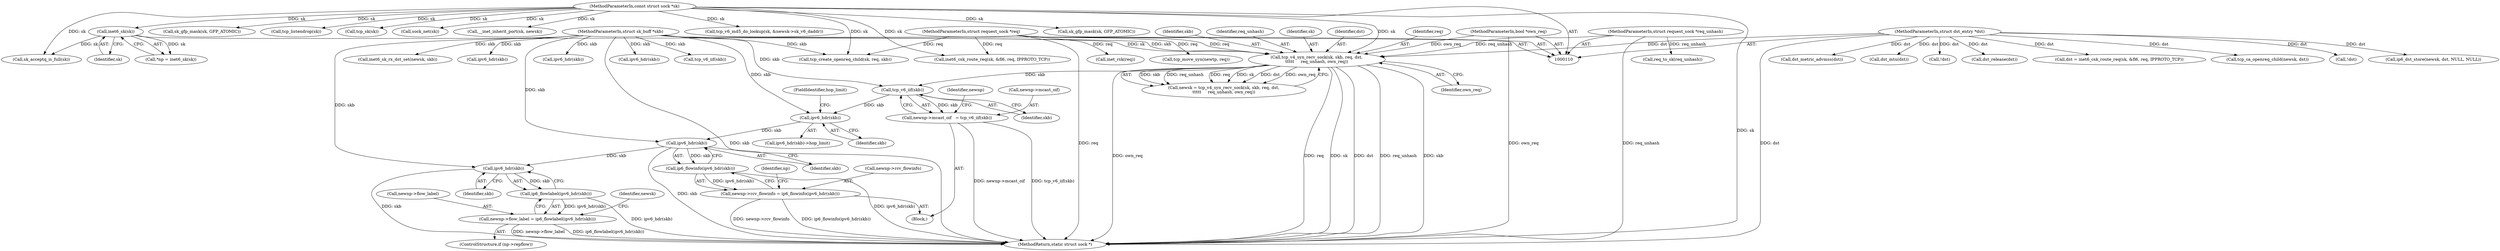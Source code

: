 digraph "0_linux_83eaddab4378db256d00d295bda6ca997cd13a52_0@pointer" {
"1000239" [label="(Call,tcp_v6_iif(skb))"];
"1000142" [label="(Call,tcp_v4_syn_recv_sock(sk, skb, req, dst,\n\t\t\t\t\t     req_unhash, own_req))"];
"1000123" [label="(Call,inet6_sk(sk))"];
"1000111" [label="(MethodParameterIn,const struct sock *sk)"];
"1000112" [label="(MethodParameterIn,struct sk_buff *skb)"];
"1000113" [label="(MethodParameterIn,struct request_sock *req)"];
"1000114" [label="(MethodParameterIn,struct dst_entry *dst)"];
"1000115" [label="(MethodParameterIn,struct request_sock *req_unhash)"];
"1000116" [label="(MethodParameterIn,bool *own_req)"];
"1000235" [label="(Call,newnp->mcast_oif   = tcp_v6_iif(skb))"];
"1000246" [label="(Call,ipv6_hdr(skb))"];
"1000254" [label="(Call,ipv6_hdr(skb))"];
"1000253" [label="(Call,ip6_flowinfo(ipv6_hdr(skb)))"];
"1000249" [label="(Call,newnp->rcv_flowinfo = ip6_flowinfo(ipv6_hdr(skb)))"];
"1000265" [label="(Call,ipv6_hdr(skb))"];
"1000264" [label="(Call,ip6_flowlabel(ipv6_hdr(skb)))"];
"1000260" [label="(Call,newnp->flow_label = ip6_flowlabel(ipv6_hdr(skb)))"];
"1000433" [label="(Call,ipv6_hdr(skb))"];
"1000559" [label="(Call,sk_gfp_mask(sk, GFP_ATOMIC))"];
"1000249" [label="(Call,newnp->rcv_flowinfo = ip6_flowinfo(ipv6_hdr(skb)))"];
"1000116" [label="(MethodParameterIn,bool *own_req)"];
"1000268" [label="(Identifier,newsk)"];
"1000265" [label="(Call,ipv6_hdr(skb))"];
"1000142" [label="(Call,tcp_v4_syn_recv_sock(sk, skb, req, dst,\n\t\t\t\t\t     req_unhash, own_req))"];
"1000111" [label="(MethodParameterIn,const struct sock *sk)"];
"1000277" [label="(Call,inet_rsk(req))"];
"1000247" [label="(Identifier,skb)"];
"1000638" [label="(Call,tcp_listendrop(sk))"];
"1000513" [label="(Call,tcp_sk(sk))"];
"1000515" [label="(Call,dst_metric_advmss(dst))"];
"1000145" [label="(Identifier,req)"];
"1000235" [label="(Call,newnp->mcast_oif   = tcp_v6_iif(skb))"];
"1000243" [label="(Identifier,newnp)"];
"1000114" [label="(MethodParameterIn,struct dst_entry *dst)"];
"1000264" [label="(Call,ip6_flowlabel(ipv6_hdr(skb)))"];
"1000115" [label="(MethodParameterIn,struct request_sock *req_unhash)"];
"1000144" [label="(Identifier,skb)"];
"1000631" [label="(Call,sock_net(sk))"];
"1000579" [label="(Call,req_to_sk(req_unhash))"];
"1000585" [label="(Call,tcp_move_syn(newtp, req))"];
"1000266" [label="(Identifier,skb)"];
"1000564" [label="(Call,__inet_inherit_port(sk, newsk))"];
"1000426" [label="(Call,tcp_v6_iif(skb))"];
"1000506" [label="(Call,dst_mtu(dst))"];
"1000240" [label="(Identifier,skb)"];
"1000124" [label="(Identifier,sk)"];
"1000284" [label="(Call,!dst)"];
"1000113" [label="(MethodParameterIn,struct request_sock *req)"];
"1000140" [label="(Call,newsk = tcp_v4_syn_recv_sock(sk, skb, req, dst,\n\t\t\t\t\t     req_unhash, own_req))"];
"1000319" [label="(Call,inet6_sk_rx_dst_set(newsk, skb))"];
"1000236" [label="(Call,newnp->mcast_oif)"];
"1000253" [label="(Call,ip6_flowinfo(ipv6_hdr(skb)))"];
"1000255" [label="(Identifier,skb)"];
"1000258" [label="(Identifier,np)"];
"1000256" [label="(ControlStructure,if (np->repflow))"];
"1000123" [label="(Call,inet6_sk(sk))"];
"1000254" [label="(Call,ipv6_hdr(skb))"];
"1000260" [label="(Call,newnp->flow_label = ip6_flowlabel(ipv6_hdr(skb)))"];
"1000147" [label="(Identifier,req_unhash)"];
"1000301" [label="(Call,tcp_create_openreq_child(sk, req, skb))"];
"1000441" [label="(Call,ipv6_hdr(skb))"];
"1000635" [label="(Call,dst_release(dst))"];
"1000112" [label="(MethodParameterIn,struct sk_buff *skb)"];
"1000246" [label="(Call,ipv6_hdr(skb))"];
"1000287" [label="(Call,dst = inet6_csk_route_req(sk, &fl6, req, IPPROTO_TCP))"];
"1000239" [label="(Call,tcp_v6_iif(skb))"];
"1000535" [label="(Call,tcp_v6_md5_do_lookup(sk, &newsk->sk_v6_daddr))"];
"1000280" [label="(Call,sk_acceptq_is_full(sk))"];
"1000642" [label="(MethodReturn,static struct sock *)"];
"1000289" [label="(Call,inet6_csk_route_req(sk, &fl6, req, IPPROTO_TCP))"];
"1000501" [label="(Call,tcp_ca_openreq_child(newsk, dst))"];
"1000261" [label="(Call,newnp->flow_label)"];
"1000245" [label="(Call,ipv6_hdr(skb)->hop_limit)"];
"1000601" [label="(Call,sk_gfp_mask(sk, GFP_ATOMIC))"];
"1000296" [label="(Call,!dst)"];
"1000250" [label="(Call,newnp->rcv_flowinfo)"];
"1000148" [label="(Identifier,own_req)"];
"1000139" [label="(Block,)"];
"1000143" [label="(Identifier,sk)"];
"1000248" [label="(FieldIdentifier,hop_limit)"];
"1000146" [label="(Identifier,dst)"];
"1000314" [label="(Call,ip6_dst_store(newsk, dst, NULL, NULL))"];
"1000121" [label="(Call,*np = inet6_sk(sk))"];
"1000452" [label="(Call,ipv6_hdr(skb))"];
"1000239" -> "1000235"  [label="AST: "];
"1000239" -> "1000240"  [label="CFG: "];
"1000240" -> "1000239"  [label="AST: "];
"1000235" -> "1000239"  [label="CFG: "];
"1000239" -> "1000235"  [label="DDG: skb"];
"1000142" -> "1000239"  [label="DDG: skb"];
"1000112" -> "1000239"  [label="DDG: skb"];
"1000239" -> "1000246"  [label="DDG: skb"];
"1000142" -> "1000140"  [label="AST: "];
"1000142" -> "1000148"  [label="CFG: "];
"1000143" -> "1000142"  [label="AST: "];
"1000144" -> "1000142"  [label="AST: "];
"1000145" -> "1000142"  [label="AST: "];
"1000146" -> "1000142"  [label="AST: "];
"1000147" -> "1000142"  [label="AST: "];
"1000148" -> "1000142"  [label="AST: "];
"1000140" -> "1000142"  [label="CFG: "];
"1000142" -> "1000642"  [label="DDG: skb"];
"1000142" -> "1000642"  [label="DDG: own_req"];
"1000142" -> "1000642"  [label="DDG: req"];
"1000142" -> "1000642"  [label="DDG: sk"];
"1000142" -> "1000642"  [label="DDG: dst"];
"1000142" -> "1000642"  [label="DDG: req_unhash"];
"1000142" -> "1000140"  [label="DDG: skb"];
"1000142" -> "1000140"  [label="DDG: req_unhash"];
"1000142" -> "1000140"  [label="DDG: req"];
"1000142" -> "1000140"  [label="DDG: sk"];
"1000142" -> "1000140"  [label="DDG: dst"];
"1000142" -> "1000140"  [label="DDG: own_req"];
"1000123" -> "1000142"  [label="DDG: sk"];
"1000111" -> "1000142"  [label="DDG: sk"];
"1000112" -> "1000142"  [label="DDG: skb"];
"1000113" -> "1000142"  [label="DDG: req"];
"1000114" -> "1000142"  [label="DDG: dst"];
"1000115" -> "1000142"  [label="DDG: req_unhash"];
"1000116" -> "1000142"  [label="DDG: own_req"];
"1000123" -> "1000121"  [label="AST: "];
"1000123" -> "1000124"  [label="CFG: "];
"1000124" -> "1000123"  [label="AST: "];
"1000121" -> "1000123"  [label="CFG: "];
"1000123" -> "1000121"  [label="DDG: sk"];
"1000111" -> "1000123"  [label="DDG: sk"];
"1000123" -> "1000280"  [label="DDG: sk"];
"1000111" -> "1000110"  [label="AST: "];
"1000111" -> "1000642"  [label="DDG: sk"];
"1000111" -> "1000280"  [label="DDG: sk"];
"1000111" -> "1000289"  [label="DDG: sk"];
"1000111" -> "1000301"  [label="DDG: sk"];
"1000111" -> "1000513"  [label="DDG: sk"];
"1000111" -> "1000535"  [label="DDG: sk"];
"1000111" -> "1000559"  [label="DDG: sk"];
"1000111" -> "1000564"  [label="DDG: sk"];
"1000111" -> "1000601"  [label="DDG: sk"];
"1000111" -> "1000631"  [label="DDG: sk"];
"1000111" -> "1000638"  [label="DDG: sk"];
"1000112" -> "1000110"  [label="AST: "];
"1000112" -> "1000642"  [label="DDG: skb"];
"1000112" -> "1000246"  [label="DDG: skb"];
"1000112" -> "1000254"  [label="DDG: skb"];
"1000112" -> "1000265"  [label="DDG: skb"];
"1000112" -> "1000301"  [label="DDG: skb"];
"1000112" -> "1000319"  [label="DDG: skb"];
"1000112" -> "1000426"  [label="DDG: skb"];
"1000112" -> "1000433"  [label="DDG: skb"];
"1000112" -> "1000441"  [label="DDG: skb"];
"1000112" -> "1000452"  [label="DDG: skb"];
"1000113" -> "1000110"  [label="AST: "];
"1000113" -> "1000642"  [label="DDG: req"];
"1000113" -> "1000277"  [label="DDG: req"];
"1000113" -> "1000289"  [label="DDG: req"];
"1000113" -> "1000301"  [label="DDG: req"];
"1000113" -> "1000585"  [label="DDG: req"];
"1000114" -> "1000110"  [label="AST: "];
"1000114" -> "1000642"  [label="DDG: dst"];
"1000114" -> "1000284"  [label="DDG: dst"];
"1000114" -> "1000287"  [label="DDG: dst"];
"1000114" -> "1000296"  [label="DDG: dst"];
"1000114" -> "1000314"  [label="DDG: dst"];
"1000114" -> "1000501"  [label="DDG: dst"];
"1000114" -> "1000506"  [label="DDG: dst"];
"1000114" -> "1000515"  [label="DDG: dst"];
"1000114" -> "1000635"  [label="DDG: dst"];
"1000115" -> "1000110"  [label="AST: "];
"1000115" -> "1000642"  [label="DDG: req_unhash"];
"1000115" -> "1000579"  [label="DDG: req_unhash"];
"1000116" -> "1000110"  [label="AST: "];
"1000116" -> "1000642"  [label="DDG: own_req"];
"1000235" -> "1000139"  [label="AST: "];
"1000236" -> "1000235"  [label="AST: "];
"1000243" -> "1000235"  [label="CFG: "];
"1000235" -> "1000642"  [label="DDG: newnp->mcast_oif"];
"1000235" -> "1000642"  [label="DDG: tcp_v6_iif(skb)"];
"1000246" -> "1000245"  [label="AST: "];
"1000246" -> "1000247"  [label="CFG: "];
"1000247" -> "1000246"  [label="AST: "];
"1000248" -> "1000246"  [label="CFG: "];
"1000246" -> "1000254"  [label="DDG: skb"];
"1000254" -> "1000253"  [label="AST: "];
"1000254" -> "1000255"  [label="CFG: "];
"1000255" -> "1000254"  [label="AST: "];
"1000253" -> "1000254"  [label="CFG: "];
"1000254" -> "1000642"  [label="DDG: skb"];
"1000254" -> "1000253"  [label="DDG: skb"];
"1000254" -> "1000265"  [label="DDG: skb"];
"1000253" -> "1000249"  [label="AST: "];
"1000249" -> "1000253"  [label="CFG: "];
"1000253" -> "1000642"  [label="DDG: ipv6_hdr(skb)"];
"1000253" -> "1000249"  [label="DDG: ipv6_hdr(skb)"];
"1000249" -> "1000139"  [label="AST: "];
"1000250" -> "1000249"  [label="AST: "];
"1000258" -> "1000249"  [label="CFG: "];
"1000249" -> "1000642"  [label="DDG: ip6_flowinfo(ipv6_hdr(skb))"];
"1000249" -> "1000642"  [label="DDG: newnp->rcv_flowinfo"];
"1000265" -> "1000264"  [label="AST: "];
"1000265" -> "1000266"  [label="CFG: "];
"1000266" -> "1000265"  [label="AST: "];
"1000264" -> "1000265"  [label="CFG: "];
"1000265" -> "1000642"  [label="DDG: skb"];
"1000265" -> "1000264"  [label="DDG: skb"];
"1000264" -> "1000260"  [label="AST: "];
"1000260" -> "1000264"  [label="CFG: "];
"1000264" -> "1000642"  [label="DDG: ipv6_hdr(skb)"];
"1000264" -> "1000260"  [label="DDG: ipv6_hdr(skb)"];
"1000260" -> "1000256"  [label="AST: "];
"1000261" -> "1000260"  [label="AST: "];
"1000268" -> "1000260"  [label="CFG: "];
"1000260" -> "1000642"  [label="DDG: ip6_flowlabel(ipv6_hdr(skb))"];
"1000260" -> "1000642"  [label="DDG: newnp->flow_label"];
}
